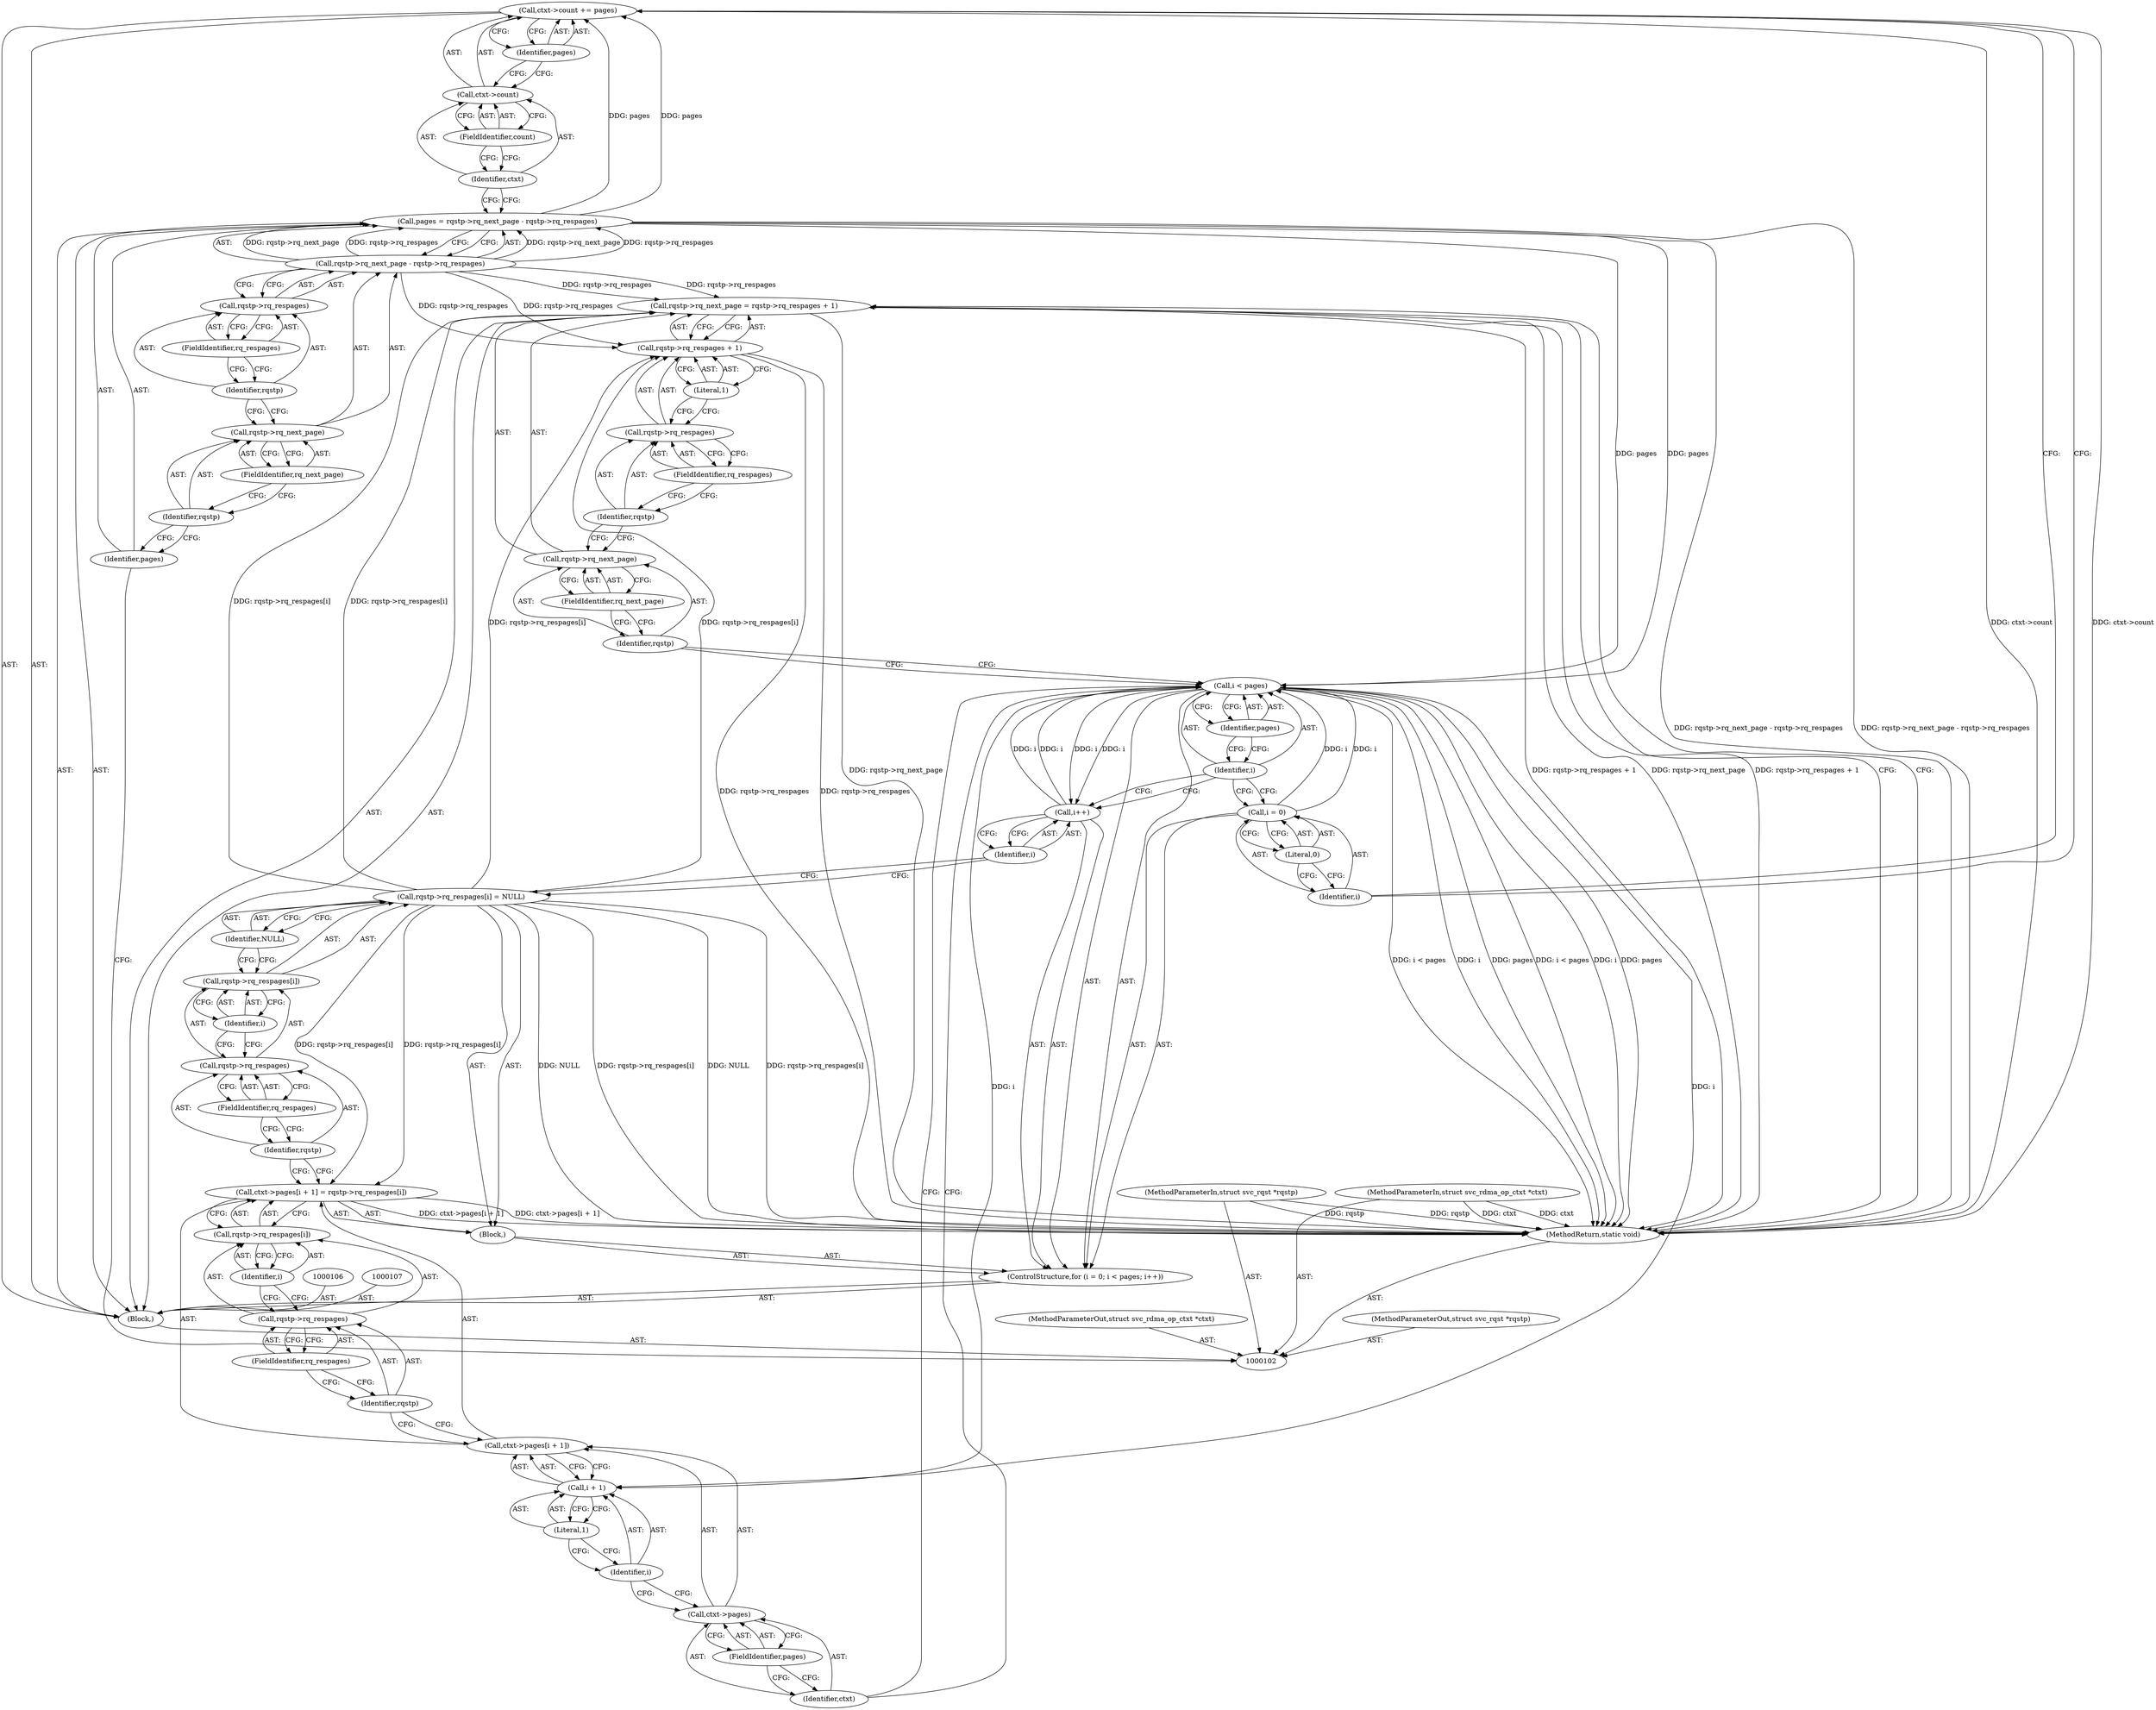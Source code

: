 digraph "0_linux_c70422f760c120480fee4de6c38804c72aa26bc1_33" {
"1000117" [label="(Call,ctxt->count += pages)"];
"1000118" [label="(Call,ctxt->count)"];
"1000119" [label="(Identifier,ctxt)"];
"1000121" [label="(Identifier,pages)"];
"1000120" [label="(FieldIdentifier,count)"];
"1000122" [label="(ControlStructure,for (i = 0; i < pages; i++))"];
"1000125" [label="(Literal,0)"];
"1000126" [label="(Call,i < pages)"];
"1000127" [label="(Identifier,i)"];
"1000128" [label="(Identifier,pages)"];
"1000129" [label="(Call,i++)"];
"1000130" [label="(Identifier,i)"];
"1000131" [label="(Block,)"];
"1000123" [label="(Call,i = 0)"];
"1000124" [label="(Identifier,i)"];
"1000137" [label="(Call,i + 1)"];
"1000138" [label="(Identifier,i)"];
"1000139" [label="(Literal,1)"];
"1000132" [label="(Call,ctxt->pages[i + 1] = rqstp->rq_respages[i])"];
"1000133" [label="(Call,ctxt->pages[i + 1])"];
"1000134" [label="(Call,ctxt->pages)"];
"1000135" [label="(Identifier,ctxt)"];
"1000140" [label="(Call,rqstp->rq_respages[i])"];
"1000141" [label="(Call,rqstp->rq_respages)"];
"1000142" [label="(Identifier,rqstp)"];
"1000143" [label="(FieldIdentifier,rq_respages)"];
"1000144" [label="(Identifier,i)"];
"1000136" [label="(FieldIdentifier,pages)"];
"1000145" [label="(Call,rqstp->rq_respages[i] = NULL)"];
"1000146" [label="(Call,rqstp->rq_respages[i])"];
"1000147" [label="(Call,rqstp->rq_respages)"];
"1000148" [label="(Identifier,rqstp)"];
"1000150" [label="(Identifier,i)"];
"1000151" [label="(Identifier,NULL)"];
"1000149" [label="(FieldIdentifier,rq_respages)"];
"1000152" [label="(Call,rqstp->rq_next_page = rqstp->rq_respages + 1)"];
"1000153" [label="(Call,rqstp->rq_next_page)"];
"1000154" [label="(Identifier,rqstp)"];
"1000156" [label="(Call,rqstp->rq_respages + 1)"];
"1000157" [label="(Call,rqstp->rq_respages)"];
"1000158" [label="(Identifier,rqstp)"];
"1000159" [label="(FieldIdentifier,rq_respages)"];
"1000160" [label="(Literal,1)"];
"1000155" [label="(FieldIdentifier,rq_next_page)"];
"1000161" [label="(MethodReturn,static void)"];
"1000103" [label="(MethodParameterIn,struct svc_rqst *rqstp)"];
"1000311" [label="(MethodParameterOut,struct svc_rqst *rqstp)"];
"1000104" [label="(MethodParameterIn,struct svc_rdma_op_ctxt *ctxt)"];
"1000312" [label="(MethodParameterOut,struct svc_rdma_op_ctxt *ctxt)"];
"1000105" [label="(Block,)"];
"1000110" [label="(Call,rqstp->rq_next_page - rqstp->rq_respages)"];
"1000111" [label="(Call,rqstp->rq_next_page)"];
"1000112" [label="(Identifier,rqstp)"];
"1000113" [label="(FieldIdentifier,rq_next_page)"];
"1000114" [label="(Call,rqstp->rq_respages)"];
"1000115" [label="(Identifier,rqstp)"];
"1000116" [label="(FieldIdentifier,rq_respages)"];
"1000108" [label="(Call,pages = rqstp->rq_next_page - rqstp->rq_respages)"];
"1000109" [label="(Identifier,pages)"];
"1000117" -> "1000105"  [label="AST: "];
"1000117" -> "1000121"  [label="CFG: "];
"1000118" -> "1000117"  [label="AST: "];
"1000121" -> "1000117"  [label="AST: "];
"1000124" -> "1000117"  [label="CFG: "];
"1000117" -> "1000161"  [label="DDG: ctxt->count"];
"1000108" -> "1000117"  [label="DDG: pages"];
"1000118" -> "1000117"  [label="AST: "];
"1000118" -> "1000120"  [label="CFG: "];
"1000119" -> "1000118"  [label="AST: "];
"1000120" -> "1000118"  [label="AST: "];
"1000121" -> "1000118"  [label="CFG: "];
"1000119" -> "1000118"  [label="AST: "];
"1000119" -> "1000108"  [label="CFG: "];
"1000120" -> "1000119"  [label="CFG: "];
"1000121" -> "1000117"  [label="AST: "];
"1000121" -> "1000118"  [label="CFG: "];
"1000117" -> "1000121"  [label="CFG: "];
"1000120" -> "1000118"  [label="AST: "];
"1000120" -> "1000119"  [label="CFG: "];
"1000118" -> "1000120"  [label="CFG: "];
"1000122" -> "1000105"  [label="AST: "];
"1000123" -> "1000122"  [label="AST: "];
"1000126" -> "1000122"  [label="AST: "];
"1000129" -> "1000122"  [label="AST: "];
"1000131" -> "1000122"  [label="AST: "];
"1000125" -> "1000123"  [label="AST: "];
"1000125" -> "1000124"  [label="CFG: "];
"1000123" -> "1000125"  [label="CFG: "];
"1000126" -> "1000122"  [label="AST: "];
"1000126" -> "1000128"  [label="CFG: "];
"1000127" -> "1000126"  [label="AST: "];
"1000128" -> "1000126"  [label="AST: "];
"1000135" -> "1000126"  [label="CFG: "];
"1000154" -> "1000126"  [label="CFG: "];
"1000126" -> "1000161"  [label="DDG: i < pages"];
"1000126" -> "1000161"  [label="DDG: i"];
"1000126" -> "1000161"  [label="DDG: pages"];
"1000129" -> "1000126"  [label="DDG: i"];
"1000123" -> "1000126"  [label="DDG: i"];
"1000108" -> "1000126"  [label="DDG: pages"];
"1000126" -> "1000129"  [label="DDG: i"];
"1000126" -> "1000137"  [label="DDG: i"];
"1000127" -> "1000126"  [label="AST: "];
"1000127" -> "1000123"  [label="CFG: "];
"1000127" -> "1000129"  [label="CFG: "];
"1000128" -> "1000127"  [label="CFG: "];
"1000128" -> "1000126"  [label="AST: "];
"1000128" -> "1000127"  [label="CFG: "];
"1000126" -> "1000128"  [label="CFG: "];
"1000129" -> "1000122"  [label="AST: "];
"1000129" -> "1000130"  [label="CFG: "];
"1000130" -> "1000129"  [label="AST: "];
"1000127" -> "1000129"  [label="CFG: "];
"1000129" -> "1000126"  [label="DDG: i"];
"1000126" -> "1000129"  [label="DDG: i"];
"1000130" -> "1000129"  [label="AST: "];
"1000130" -> "1000145"  [label="CFG: "];
"1000129" -> "1000130"  [label="CFG: "];
"1000131" -> "1000122"  [label="AST: "];
"1000132" -> "1000131"  [label="AST: "];
"1000145" -> "1000131"  [label="AST: "];
"1000123" -> "1000122"  [label="AST: "];
"1000123" -> "1000125"  [label="CFG: "];
"1000124" -> "1000123"  [label="AST: "];
"1000125" -> "1000123"  [label="AST: "];
"1000127" -> "1000123"  [label="CFG: "];
"1000123" -> "1000126"  [label="DDG: i"];
"1000124" -> "1000123"  [label="AST: "];
"1000124" -> "1000117"  [label="CFG: "];
"1000125" -> "1000124"  [label="CFG: "];
"1000137" -> "1000133"  [label="AST: "];
"1000137" -> "1000139"  [label="CFG: "];
"1000138" -> "1000137"  [label="AST: "];
"1000139" -> "1000137"  [label="AST: "];
"1000133" -> "1000137"  [label="CFG: "];
"1000126" -> "1000137"  [label="DDG: i"];
"1000138" -> "1000137"  [label="AST: "];
"1000138" -> "1000134"  [label="CFG: "];
"1000139" -> "1000138"  [label="CFG: "];
"1000139" -> "1000137"  [label="AST: "];
"1000139" -> "1000138"  [label="CFG: "];
"1000137" -> "1000139"  [label="CFG: "];
"1000132" -> "1000131"  [label="AST: "];
"1000132" -> "1000140"  [label="CFG: "];
"1000133" -> "1000132"  [label="AST: "];
"1000140" -> "1000132"  [label="AST: "];
"1000148" -> "1000132"  [label="CFG: "];
"1000132" -> "1000161"  [label="DDG: ctxt->pages[i + 1]"];
"1000145" -> "1000132"  [label="DDG: rqstp->rq_respages[i]"];
"1000133" -> "1000132"  [label="AST: "];
"1000133" -> "1000137"  [label="CFG: "];
"1000134" -> "1000133"  [label="AST: "];
"1000137" -> "1000133"  [label="AST: "];
"1000142" -> "1000133"  [label="CFG: "];
"1000134" -> "1000133"  [label="AST: "];
"1000134" -> "1000136"  [label="CFG: "];
"1000135" -> "1000134"  [label="AST: "];
"1000136" -> "1000134"  [label="AST: "];
"1000138" -> "1000134"  [label="CFG: "];
"1000135" -> "1000134"  [label="AST: "];
"1000135" -> "1000126"  [label="CFG: "];
"1000136" -> "1000135"  [label="CFG: "];
"1000140" -> "1000132"  [label="AST: "];
"1000140" -> "1000144"  [label="CFG: "];
"1000141" -> "1000140"  [label="AST: "];
"1000144" -> "1000140"  [label="AST: "];
"1000132" -> "1000140"  [label="CFG: "];
"1000141" -> "1000140"  [label="AST: "];
"1000141" -> "1000143"  [label="CFG: "];
"1000142" -> "1000141"  [label="AST: "];
"1000143" -> "1000141"  [label="AST: "];
"1000144" -> "1000141"  [label="CFG: "];
"1000142" -> "1000141"  [label="AST: "];
"1000142" -> "1000133"  [label="CFG: "];
"1000143" -> "1000142"  [label="CFG: "];
"1000143" -> "1000141"  [label="AST: "];
"1000143" -> "1000142"  [label="CFG: "];
"1000141" -> "1000143"  [label="CFG: "];
"1000144" -> "1000140"  [label="AST: "];
"1000144" -> "1000141"  [label="CFG: "];
"1000140" -> "1000144"  [label="CFG: "];
"1000136" -> "1000134"  [label="AST: "];
"1000136" -> "1000135"  [label="CFG: "];
"1000134" -> "1000136"  [label="CFG: "];
"1000145" -> "1000131"  [label="AST: "];
"1000145" -> "1000151"  [label="CFG: "];
"1000146" -> "1000145"  [label="AST: "];
"1000151" -> "1000145"  [label="AST: "];
"1000130" -> "1000145"  [label="CFG: "];
"1000145" -> "1000161"  [label="DDG: NULL"];
"1000145" -> "1000161"  [label="DDG: rqstp->rq_respages[i]"];
"1000145" -> "1000132"  [label="DDG: rqstp->rq_respages[i]"];
"1000145" -> "1000152"  [label="DDG: rqstp->rq_respages[i]"];
"1000145" -> "1000156"  [label="DDG: rqstp->rq_respages[i]"];
"1000146" -> "1000145"  [label="AST: "];
"1000146" -> "1000150"  [label="CFG: "];
"1000147" -> "1000146"  [label="AST: "];
"1000150" -> "1000146"  [label="AST: "];
"1000151" -> "1000146"  [label="CFG: "];
"1000147" -> "1000146"  [label="AST: "];
"1000147" -> "1000149"  [label="CFG: "];
"1000148" -> "1000147"  [label="AST: "];
"1000149" -> "1000147"  [label="AST: "];
"1000150" -> "1000147"  [label="CFG: "];
"1000148" -> "1000147"  [label="AST: "];
"1000148" -> "1000132"  [label="CFG: "];
"1000149" -> "1000148"  [label="CFG: "];
"1000150" -> "1000146"  [label="AST: "];
"1000150" -> "1000147"  [label="CFG: "];
"1000146" -> "1000150"  [label="CFG: "];
"1000151" -> "1000145"  [label="AST: "];
"1000151" -> "1000146"  [label="CFG: "];
"1000145" -> "1000151"  [label="CFG: "];
"1000149" -> "1000147"  [label="AST: "];
"1000149" -> "1000148"  [label="CFG: "];
"1000147" -> "1000149"  [label="CFG: "];
"1000152" -> "1000105"  [label="AST: "];
"1000152" -> "1000156"  [label="CFG: "];
"1000153" -> "1000152"  [label="AST: "];
"1000156" -> "1000152"  [label="AST: "];
"1000161" -> "1000152"  [label="CFG: "];
"1000152" -> "1000161"  [label="DDG: rqstp->rq_next_page"];
"1000152" -> "1000161"  [label="DDG: rqstp->rq_respages + 1"];
"1000110" -> "1000152"  [label="DDG: rqstp->rq_respages"];
"1000145" -> "1000152"  [label="DDG: rqstp->rq_respages[i]"];
"1000153" -> "1000152"  [label="AST: "];
"1000153" -> "1000155"  [label="CFG: "];
"1000154" -> "1000153"  [label="AST: "];
"1000155" -> "1000153"  [label="AST: "];
"1000158" -> "1000153"  [label="CFG: "];
"1000154" -> "1000153"  [label="AST: "];
"1000154" -> "1000126"  [label="CFG: "];
"1000155" -> "1000154"  [label="CFG: "];
"1000156" -> "1000152"  [label="AST: "];
"1000156" -> "1000160"  [label="CFG: "];
"1000157" -> "1000156"  [label="AST: "];
"1000160" -> "1000156"  [label="AST: "];
"1000152" -> "1000156"  [label="CFG: "];
"1000156" -> "1000161"  [label="DDG: rqstp->rq_respages"];
"1000110" -> "1000156"  [label="DDG: rqstp->rq_respages"];
"1000145" -> "1000156"  [label="DDG: rqstp->rq_respages[i]"];
"1000157" -> "1000156"  [label="AST: "];
"1000157" -> "1000159"  [label="CFG: "];
"1000158" -> "1000157"  [label="AST: "];
"1000159" -> "1000157"  [label="AST: "];
"1000160" -> "1000157"  [label="CFG: "];
"1000158" -> "1000157"  [label="AST: "];
"1000158" -> "1000153"  [label="CFG: "];
"1000159" -> "1000158"  [label="CFG: "];
"1000159" -> "1000157"  [label="AST: "];
"1000159" -> "1000158"  [label="CFG: "];
"1000157" -> "1000159"  [label="CFG: "];
"1000160" -> "1000156"  [label="AST: "];
"1000160" -> "1000157"  [label="CFG: "];
"1000156" -> "1000160"  [label="CFG: "];
"1000155" -> "1000153"  [label="AST: "];
"1000155" -> "1000154"  [label="CFG: "];
"1000153" -> "1000155"  [label="CFG: "];
"1000161" -> "1000102"  [label="AST: "];
"1000161" -> "1000152"  [label="CFG: "];
"1000126" -> "1000161"  [label="DDG: i < pages"];
"1000126" -> "1000161"  [label="DDG: i"];
"1000126" -> "1000161"  [label="DDG: pages"];
"1000145" -> "1000161"  [label="DDG: NULL"];
"1000145" -> "1000161"  [label="DDG: rqstp->rq_respages[i]"];
"1000156" -> "1000161"  [label="DDG: rqstp->rq_respages"];
"1000104" -> "1000161"  [label="DDG: ctxt"];
"1000117" -> "1000161"  [label="DDG: ctxt->count"];
"1000132" -> "1000161"  [label="DDG: ctxt->pages[i + 1]"];
"1000108" -> "1000161"  [label="DDG: rqstp->rq_next_page - rqstp->rq_respages"];
"1000103" -> "1000161"  [label="DDG: rqstp"];
"1000152" -> "1000161"  [label="DDG: rqstp->rq_next_page"];
"1000152" -> "1000161"  [label="DDG: rqstp->rq_respages + 1"];
"1000103" -> "1000102"  [label="AST: "];
"1000103" -> "1000161"  [label="DDG: rqstp"];
"1000311" -> "1000102"  [label="AST: "];
"1000104" -> "1000102"  [label="AST: "];
"1000104" -> "1000161"  [label="DDG: ctxt"];
"1000312" -> "1000102"  [label="AST: "];
"1000105" -> "1000102"  [label="AST: "];
"1000106" -> "1000105"  [label="AST: "];
"1000107" -> "1000105"  [label="AST: "];
"1000108" -> "1000105"  [label="AST: "];
"1000117" -> "1000105"  [label="AST: "];
"1000122" -> "1000105"  [label="AST: "];
"1000152" -> "1000105"  [label="AST: "];
"1000110" -> "1000108"  [label="AST: "];
"1000110" -> "1000114"  [label="CFG: "];
"1000111" -> "1000110"  [label="AST: "];
"1000114" -> "1000110"  [label="AST: "];
"1000108" -> "1000110"  [label="CFG: "];
"1000110" -> "1000108"  [label="DDG: rqstp->rq_next_page"];
"1000110" -> "1000108"  [label="DDG: rqstp->rq_respages"];
"1000110" -> "1000152"  [label="DDG: rqstp->rq_respages"];
"1000110" -> "1000156"  [label="DDG: rqstp->rq_respages"];
"1000111" -> "1000110"  [label="AST: "];
"1000111" -> "1000113"  [label="CFG: "];
"1000112" -> "1000111"  [label="AST: "];
"1000113" -> "1000111"  [label="AST: "];
"1000115" -> "1000111"  [label="CFG: "];
"1000112" -> "1000111"  [label="AST: "];
"1000112" -> "1000109"  [label="CFG: "];
"1000113" -> "1000112"  [label="CFG: "];
"1000113" -> "1000111"  [label="AST: "];
"1000113" -> "1000112"  [label="CFG: "];
"1000111" -> "1000113"  [label="CFG: "];
"1000114" -> "1000110"  [label="AST: "];
"1000114" -> "1000116"  [label="CFG: "];
"1000115" -> "1000114"  [label="AST: "];
"1000116" -> "1000114"  [label="AST: "];
"1000110" -> "1000114"  [label="CFG: "];
"1000115" -> "1000114"  [label="AST: "];
"1000115" -> "1000111"  [label="CFG: "];
"1000116" -> "1000115"  [label="CFG: "];
"1000116" -> "1000114"  [label="AST: "];
"1000116" -> "1000115"  [label="CFG: "];
"1000114" -> "1000116"  [label="CFG: "];
"1000108" -> "1000105"  [label="AST: "];
"1000108" -> "1000110"  [label="CFG: "];
"1000109" -> "1000108"  [label="AST: "];
"1000110" -> "1000108"  [label="AST: "];
"1000119" -> "1000108"  [label="CFG: "];
"1000108" -> "1000161"  [label="DDG: rqstp->rq_next_page - rqstp->rq_respages"];
"1000110" -> "1000108"  [label="DDG: rqstp->rq_next_page"];
"1000110" -> "1000108"  [label="DDG: rqstp->rq_respages"];
"1000108" -> "1000117"  [label="DDG: pages"];
"1000108" -> "1000126"  [label="DDG: pages"];
"1000109" -> "1000108"  [label="AST: "];
"1000109" -> "1000102"  [label="CFG: "];
"1000112" -> "1000109"  [label="CFG: "];
}
